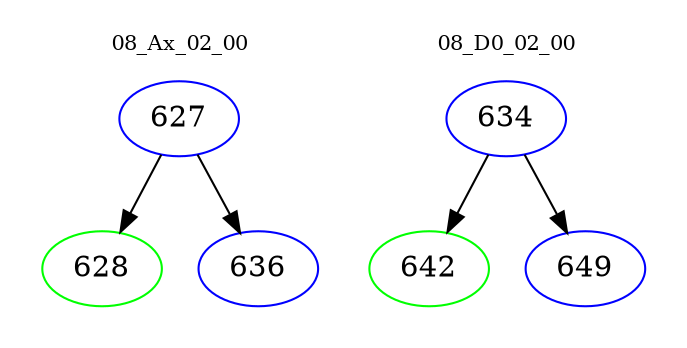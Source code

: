 digraph{
subgraph cluster_0 {
color = white
label = "08_Ax_02_00";
fontsize=10;
T0_627 [label="627", color="blue"]
T0_627 -> T0_628 [color="black"]
T0_628 [label="628", color="green"]
T0_627 -> T0_636 [color="black"]
T0_636 [label="636", color="blue"]
}
subgraph cluster_1 {
color = white
label = "08_D0_02_00";
fontsize=10;
T1_634 [label="634", color="blue"]
T1_634 -> T1_642 [color="black"]
T1_642 [label="642", color="green"]
T1_634 -> T1_649 [color="black"]
T1_649 [label="649", color="blue"]
}
}
